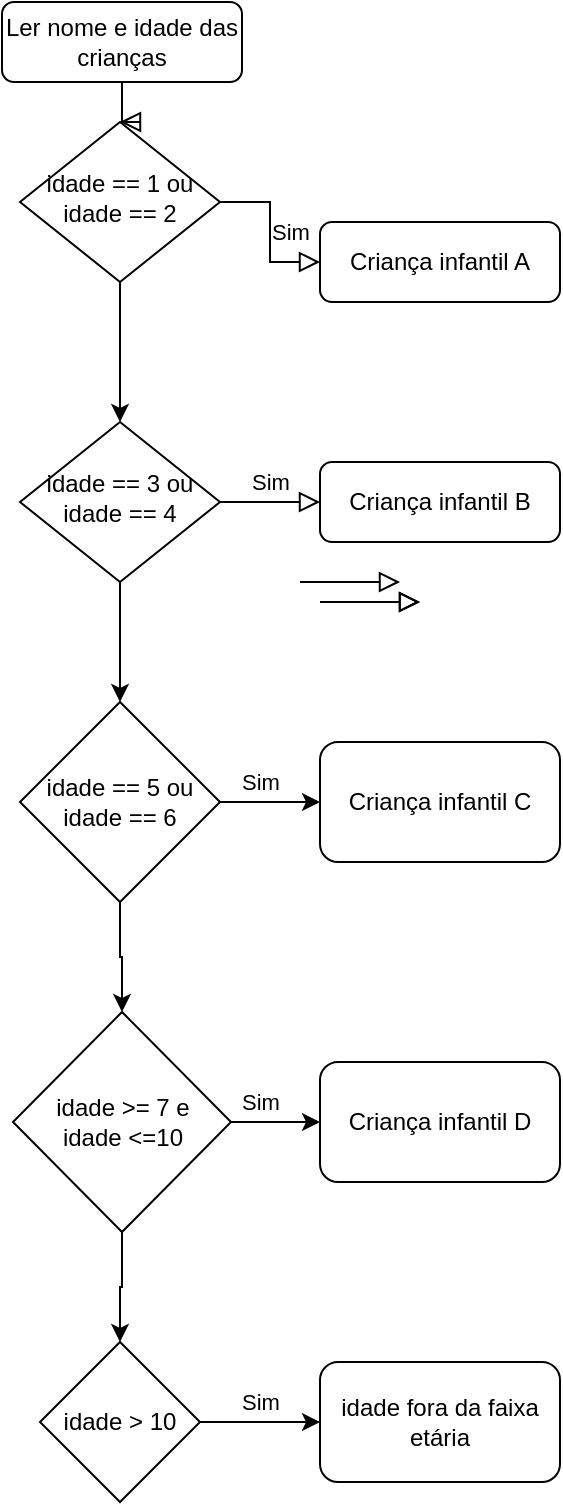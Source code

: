 <mxfile version="20.5.1" type="github">
  <diagram id="C5RBs43oDa-KdzZeNtuy" name="Page-1">
    <mxGraphModel dx="1038" dy="536" grid="1" gridSize="10" guides="1" tooltips="1" connect="1" arrows="1" fold="1" page="1" pageScale="1" pageWidth="827" pageHeight="1169" math="0" shadow="0">
      <root>
        <mxCell id="WIyWlLk6GJQsqaUBKTNV-0" />
        <mxCell id="WIyWlLk6GJQsqaUBKTNV-1" parent="WIyWlLk6GJQsqaUBKTNV-0" />
        <mxCell id="WIyWlLk6GJQsqaUBKTNV-2" value="" style="rounded=0;html=1;jettySize=auto;orthogonalLoop=1;fontSize=11;endArrow=block;endFill=0;endSize=8;strokeWidth=1;shadow=0;labelBackgroundColor=none;edgeStyle=orthogonalEdgeStyle;" parent="WIyWlLk6GJQsqaUBKTNV-1" source="WIyWlLk6GJQsqaUBKTNV-3" target="WIyWlLk6GJQsqaUBKTNV-6" edge="1">
          <mxGeometry relative="1" as="geometry" />
        </mxCell>
        <mxCell id="WIyWlLk6GJQsqaUBKTNV-3" value="Ler nome e idade das crianças" style="rounded=1;whiteSpace=wrap;html=1;fontSize=12;glass=0;strokeWidth=1;shadow=0;" parent="WIyWlLk6GJQsqaUBKTNV-1" vertex="1">
          <mxGeometry x="161" y="80" width="120" height="40" as="geometry" />
        </mxCell>
        <mxCell id="WIyWlLk6GJQsqaUBKTNV-5" value="Sim" style="edgeStyle=orthogonalEdgeStyle;rounded=0;html=1;jettySize=auto;orthogonalLoop=1;fontSize=11;endArrow=block;endFill=0;endSize=8;strokeWidth=1;shadow=0;labelBackgroundColor=none;" parent="WIyWlLk6GJQsqaUBKTNV-1" source="WIyWlLk6GJQsqaUBKTNV-6" target="WIyWlLk6GJQsqaUBKTNV-7" edge="1">
          <mxGeometry y="10" relative="1" as="geometry">
            <mxPoint as="offset" />
          </mxGeometry>
        </mxCell>
        <mxCell id="OehtKXMKNOLD71XMB9bx-2" value="" style="edgeStyle=orthogonalEdgeStyle;rounded=0;orthogonalLoop=1;jettySize=auto;html=1;" edge="1" parent="WIyWlLk6GJQsqaUBKTNV-1" source="WIyWlLk6GJQsqaUBKTNV-6" target="WIyWlLk6GJQsqaUBKTNV-10">
          <mxGeometry relative="1" as="geometry" />
        </mxCell>
        <mxCell id="WIyWlLk6GJQsqaUBKTNV-6" value="&lt;div&gt;idade == 1 ou&lt;br&gt;&lt;/div&gt;&lt;div&gt;&amp;nbsp;idade == 2&amp;nbsp; &lt;/div&gt;" style="rhombus;whiteSpace=wrap;html=1;shadow=0;fontFamily=Helvetica;fontSize=12;align=center;strokeWidth=1;spacing=6;spacingTop=-4;" parent="WIyWlLk6GJQsqaUBKTNV-1" vertex="1">
          <mxGeometry x="170" y="140" width="100" height="80" as="geometry" />
        </mxCell>
        <mxCell id="WIyWlLk6GJQsqaUBKTNV-7" value="Criança infantil A" style="rounded=1;whiteSpace=wrap;html=1;fontSize=12;glass=0;strokeWidth=1;shadow=0;" parent="WIyWlLk6GJQsqaUBKTNV-1" vertex="1">
          <mxGeometry x="320" y="190" width="120" height="40" as="geometry" />
        </mxCell>
        <mxCell id="WIyWlLk6GJQsqaUBKTNV-9" value="Sim" style="edgeStyle=orthogonalEdgeStyle;rounded=0;html=1;jettySize=auto;orthogonalLoop=1;fontSize=11;endArrow=block;endFill=0;endSize=8;strokeWidth=1;shadow=0;labelBackgroundColor=none;" parent="WIyWlLk6GJQsqaUBKTNV-1" source="WIyWlLk6GJQsqaUBKTNV-10" target="WIyWlLk6GJQsqaUBKTNV-12" edge="1">
          <mxGeometry y="10" relative="1" as="geometry">
            <mxPoint as="offset" />
          </mxGeometry>
        </mxCell>
        <mxCell id="OehtKXMKNOLD71XMB9bx-7" value="" style="edgeStyle=orthogonalEdgeStyle;rounded=0;orthogonalLoop=1;jettySize=auto;html=1;" edge="1" parent="WIyWlLk6GJQsqaUBKTNV-1" source="WIyWlLk6GJQsqaUBKTNV-10" target="OehtKXMKNOLD71XMB9bx-5">
          <mxGeometry relative="1" as="geometry" />
        </mxCell>
        <mxCell id="WIyWlLk6GJQsqaUBKTNV-10" value="idade == 3 ou idade == 4" style="rhombus;whiteSpace=wrap;html=1;shadow=0;fontFamily=Helvetica;fontSize=12;align=center;strokeWidth=1;spacing=6;spacingTop=-4;" parent="WIyWlLk6GJQsqaUBKTNV-1" vertex="1">
          <mxGeometry x="170" y="290" width="100" height="80" as="geometry" />
        </mxCell>
        <mxCell id="WIyWlLk6GJQsqaUBKTNV-12" value="Criança infantil B" style="rounded=1;whiteSpace=wrap;html=1;fontSize=12;glass=0;strokeWidth=1;shadow=0;" parent="WIyWlLk6GJQsqaUBKTNV-1" vertex="1">
          <mxGeometry x="320" y="310" width="120" height="40" as="geometry" />
        </mxCell>
        <mxCell id="OehtKXMKNOLD71XMB9bx-13" value="" style="edgeStyle=orthogonalEdgeStyle;rounded=0;orthogonalLoop=1;jettySize=auto;html=1;" edge="1" parent="WIyWlLk6GJQsqaUBKTNV-1" source="OehtKXMKNOLD71XMB9bx-4" target="OehtKXMKNOLD71XMB9bx-9">
          <mxGeometry relative="1" as="geometry" />
        </mxCell>
        <mxCell id="OehtKXMKNOLD71XMB9bx-22" value="" style="edgeStyle=orthogonalEdgeStyle;rounded=0;orthogonalLoop=1;jettySize=auto;html=1;" edge="1" parent="WIyWlLk6GJQsqaUBKTNV-1" source="OehtKXMKNOLD71XMB9bx-4" target="OehtKXMKNOLD71XMB9bx-21">
          <mxGeometry relative="1" as="geometry" />
        </mxCell>
        <mxCell id="OehtKXMKNOLD71XMB9bx-4" value="&lt;div&gt;idade &amp;gt;= 7 e &lt;br&gt;&lt;/div&gt;&lt;div&gt;idade &amp;lt;=10&lt;/div&gt;" style="rhombus;whiteSpace=wrap;html=1;" vertex="1" parent="WIyWlLk6GJQsqaUBKTNV-1">
          <mxGeometry x="166.5" y="585" width="109" height="110" as="geometry" />
        </mxCell>
        <mxCell id="OehtKXMKNOLD71XMB9bx-6" value="" style="edgeStyle=orthogonalEdgeStyle;rounded=0;orthogonalLoop=1;jettySize=auto;html=1;" edge="1" parent="WIyWlLk6GJQsqaUBKTNV-1" source="OehtKXMKNOLD71XMB9bx-5" target="OehtKXMKNOLD71XMB9bx-4">
          <mxGeometry relative="1" as="geometry" />
        </mxCell>
        <mxCell id="OehtKXMKNOLD71XMB9bx-11" value="" style="edgeStyle=orthogonalEdgeStyle;rounded=0;orthogonalLoop=1;jettySize=auto;html=1;" edge="1" parent="WIyWlLk6GJQsqaUBKTNV-1" source="OehtKXMKNOLD71XMB9bx-5" target="OehtKXMKNOLD71XMB9bx-8">
          <mxGeometry relative="1" as="geometry" />
        </mxCell>
        <mxCell id="OehtKXMKNOLD71XMB9bx-5" value="idade == 5 ou idade == 6" style="rhombus;whiteSpace=wrap;html=1;" vertex="1" parent="WIyWlLk6GJQsqaUBKTNV-1">
          <mxGeometry x="170" y="430" width="100" height="100" as="geometry" />
        </mxCell>
        <mxCell id="OehtKXMKNOLD71XMB9bx-8" value="Criança infantil C" style="rounded=1;whiteSpace=wrap;html=1;" vertex="1" parent="WIyWlLk6GJQsqaUBKTNV-1">
          <mxGeometry x="320" y="450" width="120" height="60" as="geometry" />
        </mxCell>
        <mxCell id="OehtKXMKNOLD71XMB9bx-9" value="Criança infantil D" style="rounded=1;whiteSpace=wrap;html=1;" vertex="1" parent="WIyWlLk6GJQsqaUBKTNV-1">
          <mxGeometry x="320" y="610" width="120" height="60" as="geometry" />
        </mxCell>
        <mxCell id="OehtKXMKNOLD71XMB9bx-19" value="Sim" style="edgeStyle=orthogonalEdgeStyle;rounded=0;html=1;jettySize=auto;orthogonalLoop=1;fontSize=11;endArrow=block;endFill=0;endSize=8;strokeWidth=1;shadow=0;labelBackgroundColor=none;" edge="1" parent="WIyWlLk6GJQsqaUBKTNV-1">
          <mxGeometry x="-1" y="-102" relative="1" as="geometry">
            <mxPoint x="-20" y="-2" as="offset" />
            <mxPoint x="310" y="370" as="sourcePoint" />
            <mxPoint x="360" y="370" as="targetPoint" />
          </mxGeometry>
        </mxCell>
        <mxCell id="OehtKXMKNOLD71XMB9bx-20" value="Sim" style="edgeStyle=orthogonalEdgeStyle;rounded=0;html=1;jettySize=auto;orthogonalLoop=1;fontSize=11;endArrow=block;endFill=0;endSize=8;strokeWidth=1;shadow=0;labelBackgroundColor=none;" edge="1" parent="WIyWlLk6GJQsqaUBKTNV-1">
          <mxGeometry x="-1" y="-252" relative="1" as="geometry">
            <mxPoint x="-30" y="-2" as="offset" />
            <mxPoint x="320" y="380" as="sourcePoint" />
            <mxPoint x="370" y="380" as="targetPoint" />
            <Array as="points">
              <mxPoint x="340" y="380" />
              <mxPoint x="340" y="380" />
            </Array>
          </mxGeometry>
        </mxCell>
        <mxCell id="OehtKXMKNOLD71XMB9bx-24" value="" style="edgeStyle=orthogonalEdgeStyle;rounded=0;orthogonalLoop=1;jettySize=auto;html=1;" edge="1" parent="WIyWlLk6GJQsqaUBKTNV-1" source="OehtKXMKNOLD71XMB9bx-21" target="OehtKXMKNOLD71XMB9bx-23">
          <mxGeometry relative="1" as="geometry" />
        </mxCell>
        <mxCell id="OehtKXMKNOLD71XMB9bx-21" value="idade &amp;gt; 10" style="rhombus;whiteSpace=wrap;html=1;" vertex="1" parent="WIyWlLk6GJQsqaUBKTNV-1">
          <mxGeometry x="180" y="750" width="80" height="80" as="geometry" />
        </mxCell>
        <mxCell id="OehtKXMKNOLD71XMB9bx-23" value="idade fora da faixa etária" style="rounded=1;whiteSpace=wrap;html=1;" vertex="1" parent="WIyWlLk6GJQsqaUBKTNV-1">
          <mxGeometry x="320" y="760" width="120" height="60" as="geometry" />
        </mxCell>
        <mxCell id="OehtKXMKNOLD71XMB9bx-28" value="Sim" style="edgeStyle=orthogonalEdgeStyle;rounded=0;html=1;jettySize=auto;orthogonalLoop=1;fontSize=11;endArrow=block;endFill=0;endSize=8;strokeWidth=1;shadow=0;labelBackgroundColor=none;" edge="1" parent="WIyWlLk6GJQsqaUBKTNV-1">
          <mxGeometry x="-1" y="-401" relative="1" as="geometry">
            <mxPoint x="-30" y="-1" as="offset" />
            <mxPoint x="320" y="380" as="sourcePoint" />
            <mxPoint x="370" y="380" as="targetPoint" />
          </mxGeometry>
        </mxCell>
      </root>
    </mxGraphModel>
  </diagram>
</mxfile>
